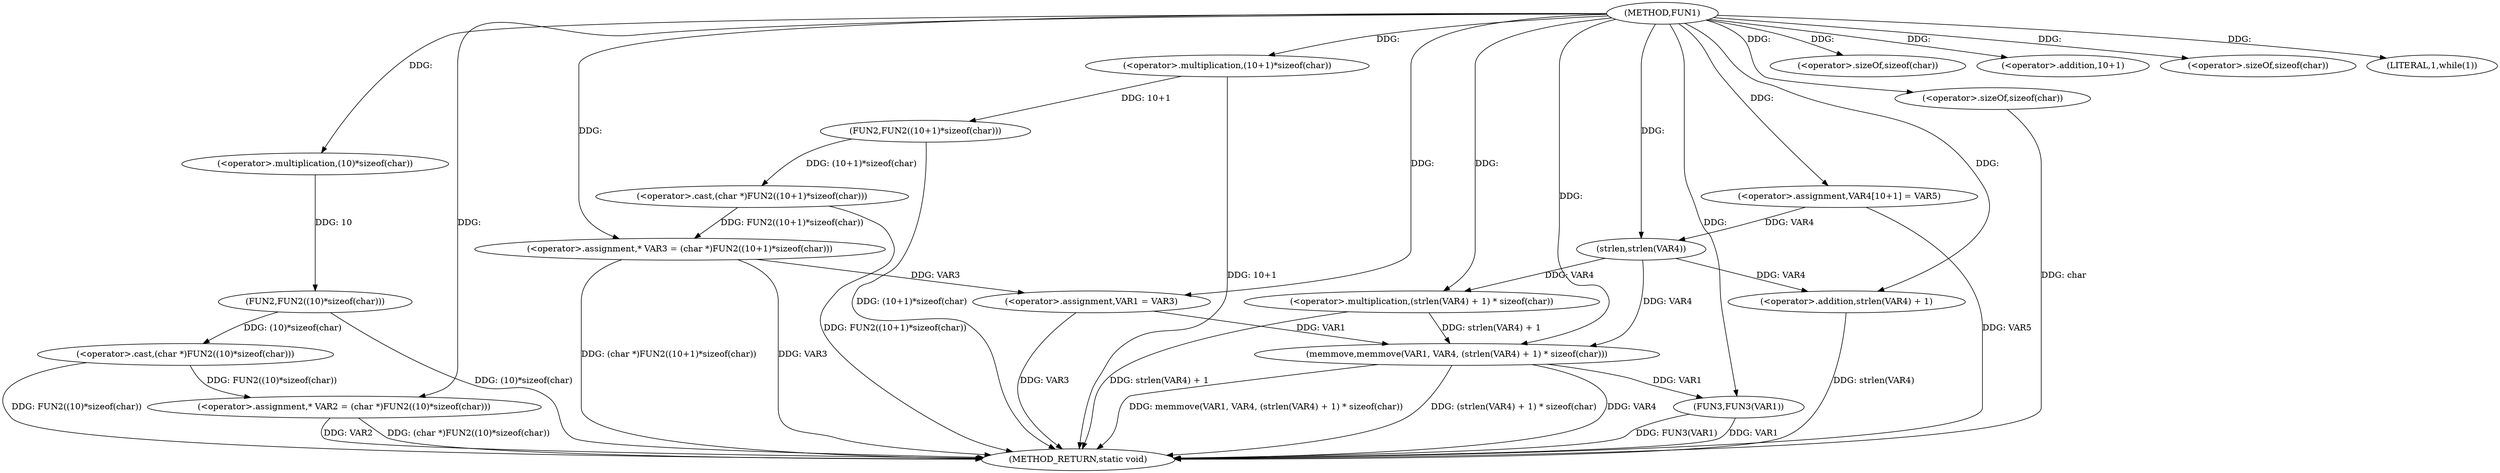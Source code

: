 digraph FUN1 {  
"1000100" [label = "(METHOD,FUN1)" ]
"1000149" [label = "(METHOD_RETURN,static void)" ]
"1000104" [label = "(<operator>.assignment,* VAR2 = (char *)FUN2((10)*sizeof(char)))" ]
"1000106" [label = "(<operator>.cast,(char *)FUN2((10)*sizeof(char)))" ]
"1000108" [label = "(FUN2,FUN2((10)*sizeof(char)))" ]
"1000109" [label = "(<operator>.multiplication,(10)*sizeof(char))" ]
"1000111" [label = "(<operator>.sizeOf,sizeof(char))" ]
"1000114" [label = "(<operator>.assignment,* VAR3 = (char *)FUN2((10+1)*sizeof(char)))" ]
"1000116" [label = "(<operator>.cast,(char *)FUN2((10+1)*sizeof(char)))" ]
"1000118" [label = "(FUN2,FUN2((10+1)*sizeof(char)))" ]
"1000119" [label = "(<operator>.multiplication,(10+1)*sizeof(char))" ]
"1000120" [label = "(<operator>.addition,10+1)" ]
"1000123" [label = "(<operator>.sizeOf,sizeof(char))" ]
"1000126" [label = "(LITERAL,1,while(1))" ]
"1000128" [label = "(<operator>.assignment,VAR1 = VAR3)" ]
"1000134" [label = "(<operator>.assignment,VAR4[10+1] = VAR5)" ]
"1000137" [label = "(memmove,memmove(VAR1, VAR4, (strlen(VAR4) + 1) * sizeof(char)))" ]
"1000140" [label = "(<operator>.multiplication,(strlen(VAR4) + 1) * sizeof(char))" ]
"1000141" [label = "(<operator>.addition,strlen(VAR4) + 1)" ]
"1000142" [label = "(strlen,strlen(VAR4))" ]
"1000145" [label = "(<operator>.sizeOf,sizeof(char))" ]
"1000147" [label = "(FUN3,FUN3(VAR1))" ]
  "1000128" -> "1000149"  [ label = "DDG: VAR3"] 
  "1000141" -> "1000149"  [ label = "DDG: strlen(VAR4)"] 
  "1000106" -> "1000149"  [ label = "DDG: FUN2((10)*sizeof(char))"] 
  "1000104" -> "1000149"  [ label = "DDG: VAR2"] 
  "1000137" -> "1000149"  [ label = "DDG: (strlen(VAR4) + 1) * sizeof(char)"] 
  "1000114" -> "1000149"  [ label = "DDG: VAR3"] 
  "1000147" -> "1000149"  [ label = "DDG: VAR1"] 
  "1000116" -> "1000149"  [ label = "DDG: FUN2((10+1)*sizeof(char))"] 
  "1000119" -> "1000149"  [ label = "DDG: 10+1"] 
  "1000118" -> "1000149"  [ label = "DDG: (10+1)*sizeof(char)"] 
  "1000145" -> "1000149"  [ label = "DDG: char"] 
  "1000140" -> "1000149"  [ label = "DDG: strlen(VAR4) + 1"] 
  "1000137" -> "1000149"  [ label = "DDG: VAR4"] 
  "1000134" -> "1000149"  [ label = "DDG: VAR5"] 
  "1000147" -> "1000149"  [ label = "DDG: FUN3(VAR1)"] 
  "1000114" -> "1000149"  [ label = "DDG: (char *)FUN2((10+1)*sizeof(char))"] 
  "1000137" -> "1000149"  [ label = "DDG: memmove(VAR1, VAR4, (strlen(VAR4) + 1) * sizeof(char))"] 
  "1000104" -> "1000149"  [ label = "DDG: (char *)FUN2((10)*sizeof(char))"] 
  "1000108" -> "1000149"  [ label = "DDG: (10)*sizeof(char)"] 
  "1000106" -> "1000104"  [ label = "DDG: FUN2((10)*sizeof(char))"] 
  "1000100" -> "1000104"  [ label = "DDG: "] 
  "1000108" -> "1000106"  [ label = "DDG: (10)*sizeof(char)"] 
  "1000109" -> "1000108"  [ label = "DDG: 10"] 
  "1000100" -> "1000109"  [ label = "DDG: "] 
  "1000100" -> "1000111"  [ label = "DDG: "] 
  "1000116" -> "1000114"  [ label = "DDG: FUN2((10+1)*sizeof(char))"] 
  "1000100" -> "1000114"  [ label = "DDG: "] 
  "1000118" -> "1000116"  [ label = "DDG: (10+1)*sizeof(char)"] 
  "1000119" -> "1000118"  [ label = "DDG: 10+1"] 
  "1000100" -> "1000119"  [ label = "DDG: "] 
  "1000100" -> "1000120"  [ label = "DDG: "] 
  "1000100" -> "1000123"  [ label = "DDG: "] 
  "1000100" -> "1000126"  [ label = "DDG: "] 
  "1000114" -> "1000128"  [ label = "DDG: VAR3"] 
  "1000100" -> "1000128"  [ label = "DDG: "] 
  "1000100" -> "1000134"  [ label = "DDG: "] 
  "1000128" -> "1000137"  [ label = "DDG: VAR1"] 
  "1000100" -> "1000137"  [ label = "DDG: "] 
  "1000142" -> "1000137"  [ label = "DDG: VAR4"] 
  "1000140" -> "1000137"  [ label = "DDG: strlen(VAR4) + 1"] 
  "1000142" -> "1000140"  [ label = "DDG: VAR4"] 
  "1000100" -> "1000140"  [ label = "DDG: "] 
  "1000142" -> "1000141"  [ label = "DDG: VAR4"] 
  "1000134" -> "1000142"  [ label = "DDG: VAR4"] 
  "1000100" -> "1000142"  [ label = "DDG: "] 
  "1000100" -> "1000141"  [ label = "DDG: "] 
  "1000100" -> "1000145"  [ label = "DDG: "] 
  "1000137" -> "1000147"  [ label = "DDG: VAR1"] 
  "1000100" -> "1000147"  [ label = "DDG: "] 
}
